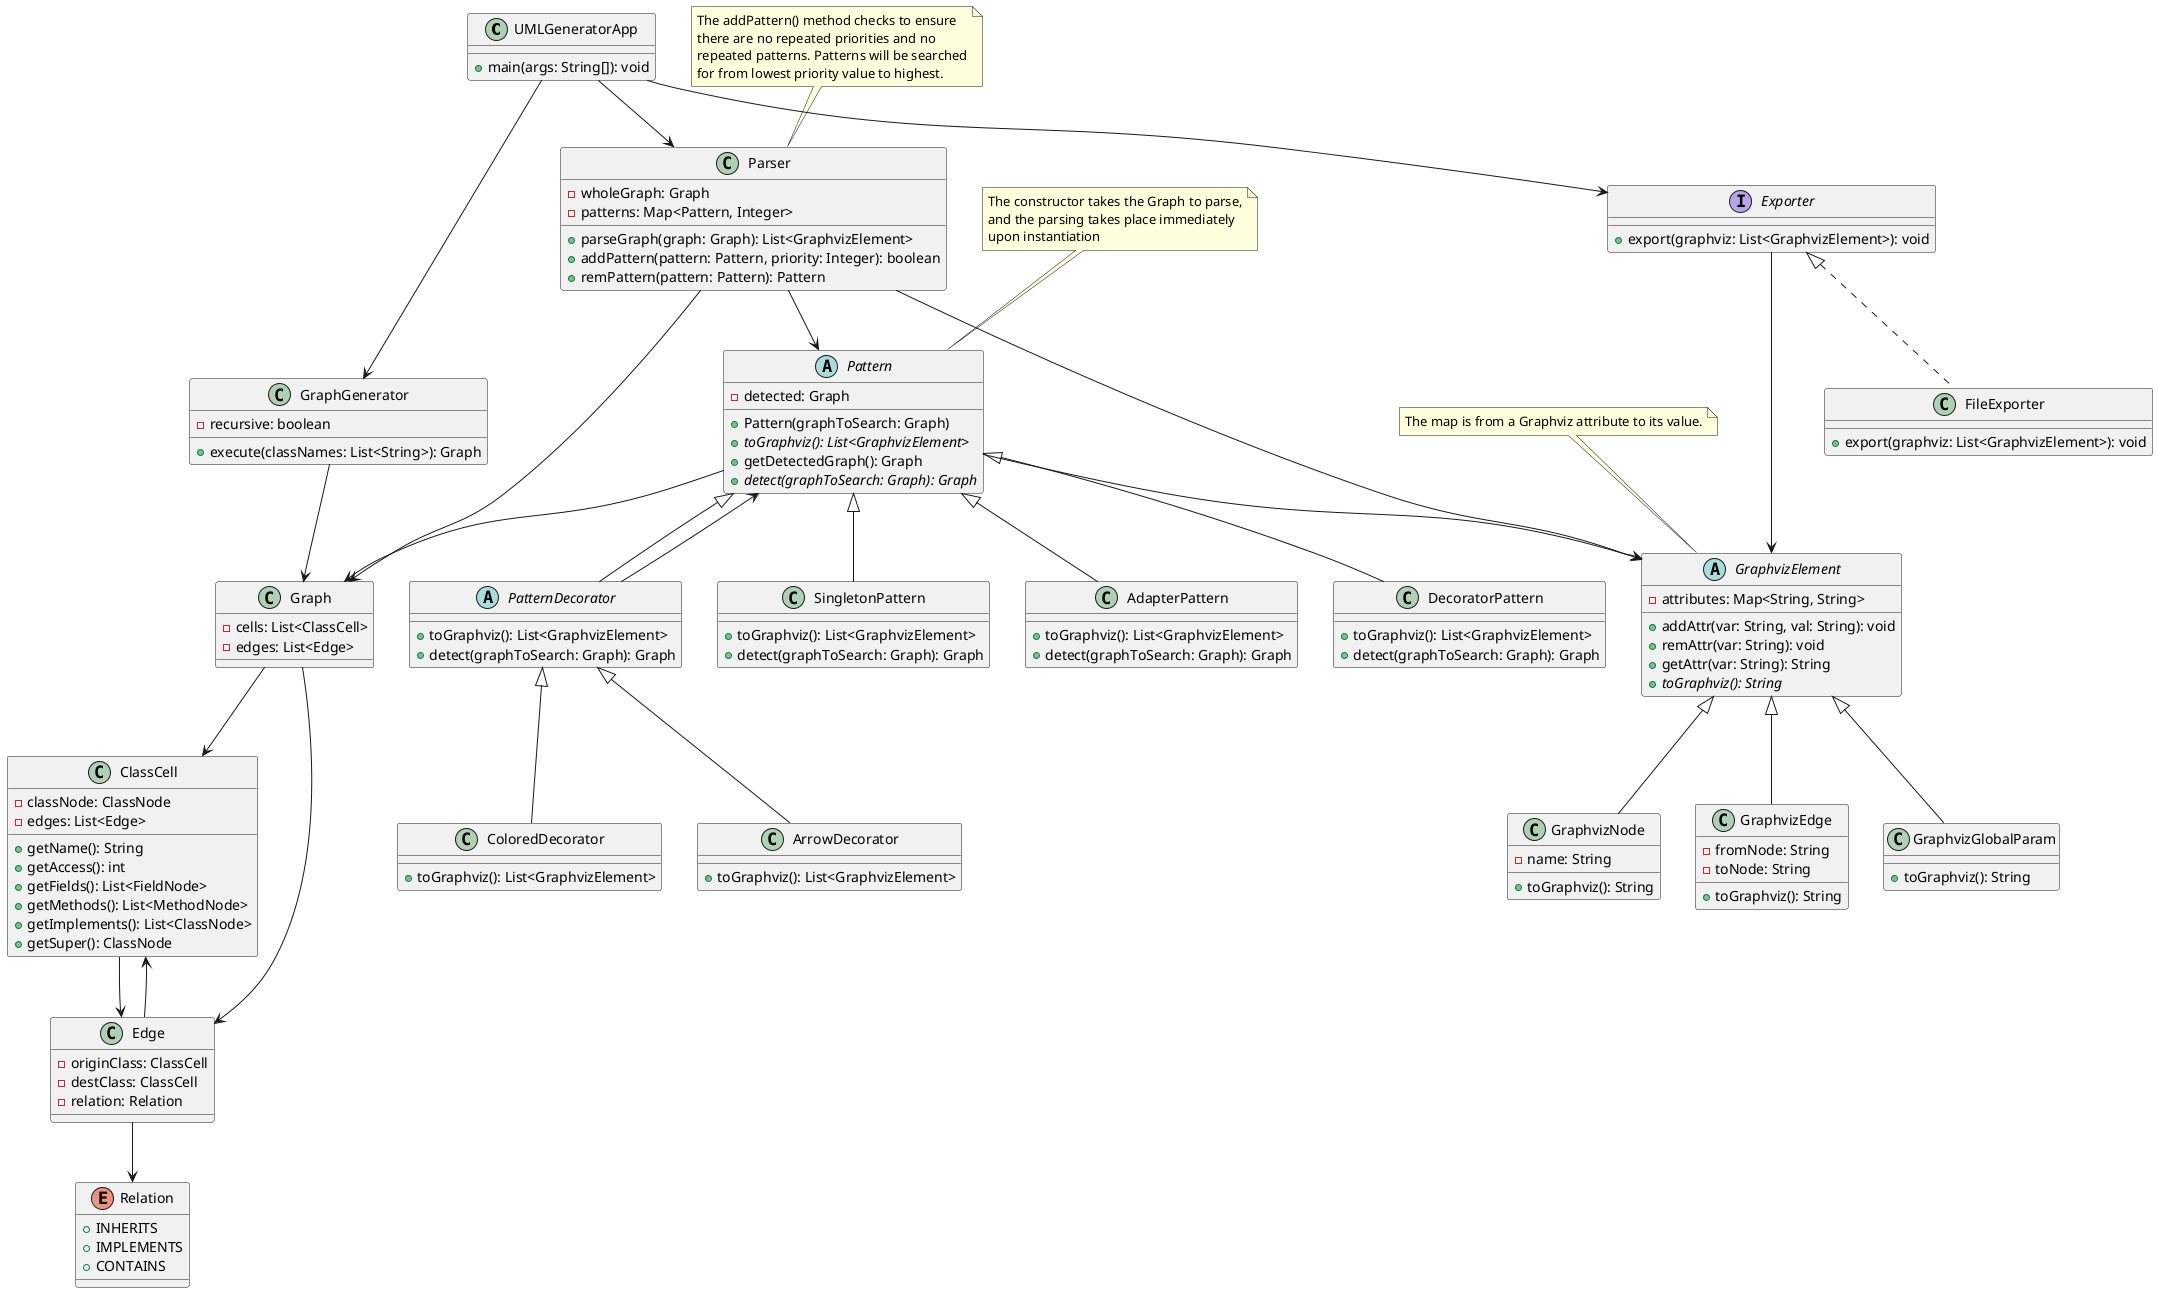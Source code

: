@startuml
class UMLGeneratorApp {
+ main(args: String[]): void
}

class GraphGenerator {
- recursive: boolean
+ execute(classNames: List<String>): Graph
}

class ClassCell {
- classNode: ClassNode
- edges: List<Edge>

+ getName(): String
+ getAccess(): int
+ getFields(): List<FieldNode>
+ getMethods(): List<MethodNode>
+ getImplements(): List<ClassNode>
+ getSuper(): ClassNode
}

class Edge {
- originClass: ClassCell
- destClass: ClassCell
- relation: Relation
}

class Parser {
- wholeGraph: Graph
- patterns: Map<Pattern, Integer>
+ parseGraph(graph: Graph): List<GraphvizElement>
+ addPattern(pattern: Pattern, priority: Integer): boolean
+ remPattern(pattern: Pattern): Pattern
}
note top of Parser
  The addPattern() method checks to ensure
  there are no repeated priorities and no
  repeated patterns. Patterns will be searched
  for from lowest priority value to highest.
end note

class Graph {
- cells: List<ClassCell>
- edges: List<Edge>
}

abstract class Pattern {
- detected: Graph
+ Pattern(graphToSearch: Graph)
+ {abstract} toGraphviz(): List<GraphvizElement>
+ getDetectedGraph(): Graph
+ {abstract} detect(graphToSearch: Graph): Graph
}
note top of Pattern
  The constructor takes the Graph to parse,
  and the parsing takes place immediately
  upon instantiation
end note

abstract class PatternDecorator extends Pattern {
+ toGraphviz(): List<GraphvizElement>
+ detect(graphToSearch: Graph): Graph
}

class ColoredDecorator extends PatternDecorator {
+ toGraphviz(): List<GraphvizElement>
}

class ArrowDecorator extends PatternDecorator {
+ toGraphviz(): List<GraphvizElement>
}

class SingletonPattern extends Pattern {
+ toGraphviz(): List<GraphvizElement>
+ detect(graphToSearch: Graph): Graph
}

class AdapterPattern extends Pattern {
+ toGraphviz(): List<GraphvizElement>
+ detect(graphToSearch: Graph): Graph
}

class DecoratorPattern extends Pattern {
+ toGraphviz(): List<GraphvizElement>
+ detect(graphToSearch: Graph): Graph
}

enum Relation {
+ INHERITS
+ IMPLEMENTS
+ CONTAINS
}

abstract class GraphvizElement {
- attributes: Map<String, String>
+ addAttr(var: String, val: String): void
+ remAttr(var: String): void
+ getAttr(var: String): String
+ {abstract} toGraphviz(): String
}
note top of GraphvizElement
  The map is from a Graphviz attribute to its value.
end note

class GraphvizNode extends GraphvizElement {
- name: String
+ toGraphviz(): String
}

class GraphvizEdge extends GraphvizElement {
- fromNode: String
- toNode: String
+ toGraphviz(): String
}

class GraphvizGlobalParam extends GraphvizElement {
+ toGraphviz(): String
}

interface Exporter {
+ export(graphviz: List<GraphvizElement>): void
}

class FileExporter implements Exporter {
+ export(graphviz: List<GraphvizElement>): void
}

UMLGeneratorApp --> GraphGenerator
UMLGeneratorApp --> Parser
UMLGeneratorApp --> Exporter
GraphGenerator --> Graph
ClassCell --> Edge
Edge --> ClassCell
Edge --> Relation
Parser --> Pattern
Pattern --> Graph
PatternDecorator --> Pattern
Pattern --> GraphvizElement
Graph --> ClassCell
Graph --> Edge
Parser --> Graph
Parser --> GraphvizElement
Exporter --> GraphvizElement
@enduml
